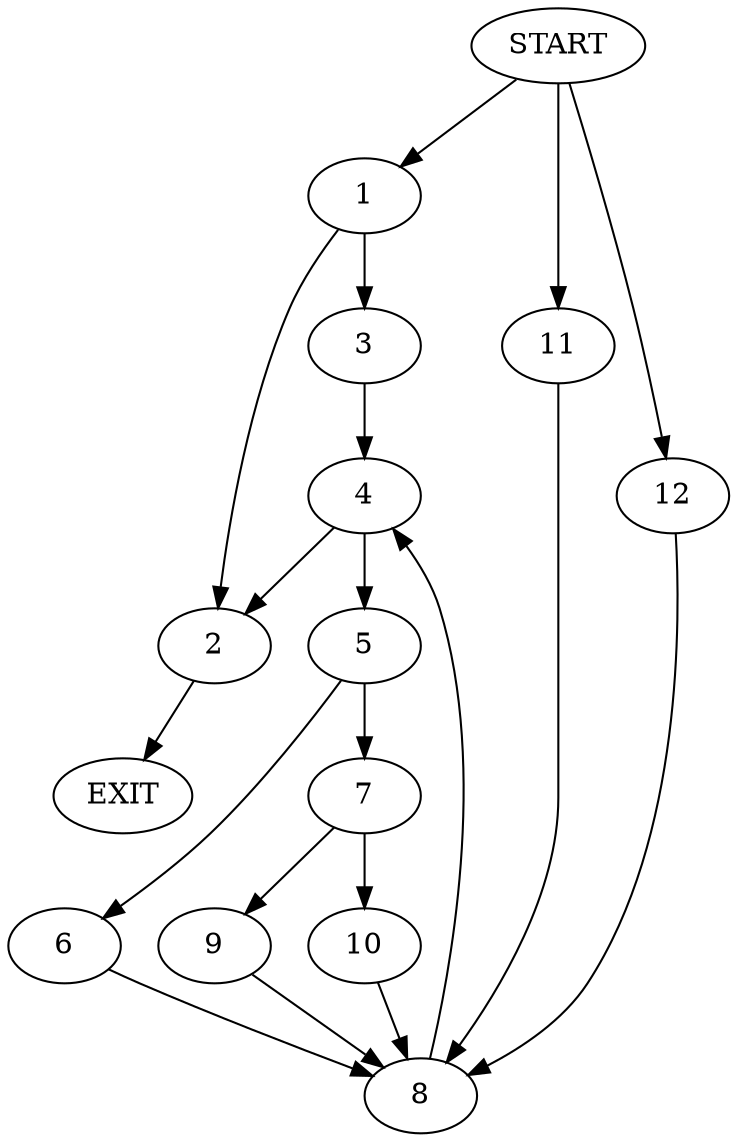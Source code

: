 digraph {
0 [label="START"]
13 [label="EXIT"]
0 -> 1
1 -> 2
1 -> 3
3 -> 4
2 -> 13
4 -> 2
4 -> 5
5 -> 6
5 -> 7
6 -> 8
7 -> 9
7 -> 10
8 -> 4
0 -> 11
11 -> 8
10 -> 8
9 -> 8
0 -> 12
12 -> 8
}
